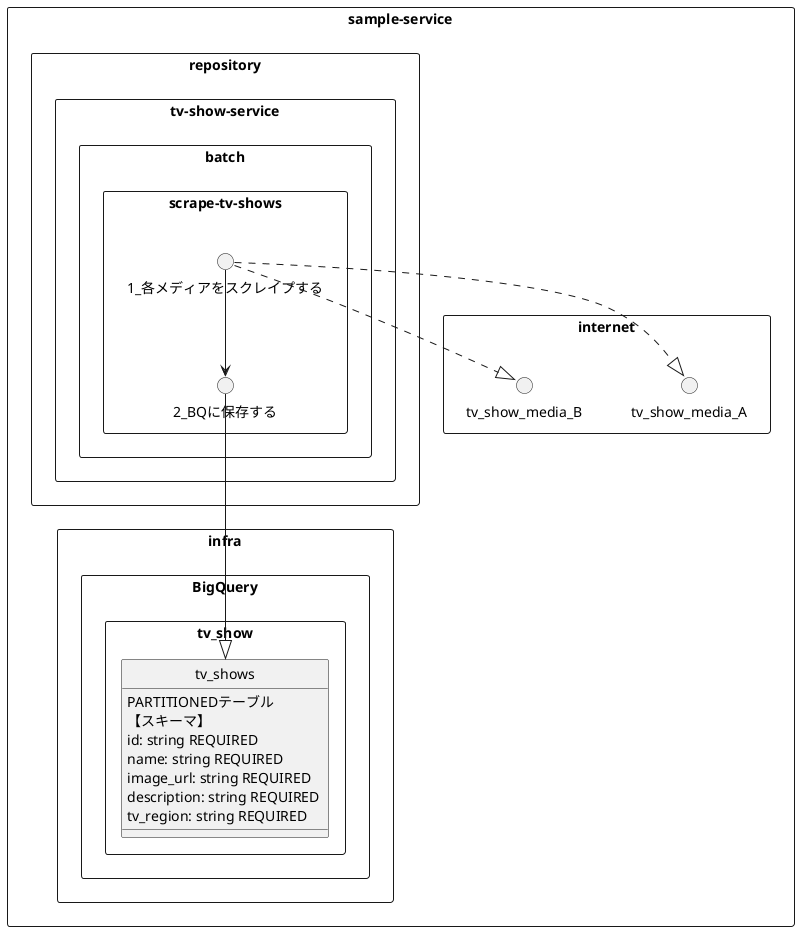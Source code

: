 @startuml
hide circle
rectangle "sample-service" as sample-service {
    rectangle "infra" as sample-service/infra {
        rectangle "BigQuery" as sample-service/infra/BigQuery {
            rectangle "tv_show" as sample-service/infra/BigQuery/tv_show {
                class "tv_shows" as sample-service/infra/BigQuery/tv_show/tv_shows {
                    PARTITIONEDテーブル\n【スキーマ】\nid: string REQUIRED\nname: string REQUIRED\nimage_url: string REQUIRED\ndescription: string REQUIRED \ntv_region: string REQUIRED
                }
            }
        }
    }
    rectangle "internet" as sample-service/internet {
        circle "tv_show_media_A" as sample-service/internet/tv_show_media_A
        circle "tv_show_media_B" as sample-service/internet/tv_show_media_B
    }
    rectangle "repository" as sample-service/repository {
        rectangle "tv-show-service" as sample-service/repository/tv-show-service {
            rectangle "batch" as sample-service/repository/tv-show-service/batch {
                rectangle "scrape-tv-shows" as sample-service/repository/tv-show-service/batch/scrape-tv-shows {
                    circle "1_各メディアをスクレイプする" as sample-service/repository/tv-show-service/batch/scrape-tv-shows/1_各メディアをスクレイプする
                    circle "2_BQに保存する" as sample-service/repository/tv-show-service/batch/scrape-tv-shows/2_BQに保存する
                }
            }
        }
    }
}
"sample-service/repository/tv-show-service/batch/scrape-tv-shows/1_各メディアをスクレイプする" --> "sample-service/repository/tv-show-service/batch/scrape-tv-shows/2_BQに保存する"
"sample-service/repository/tv-show-service/batch/scrape-tv-shows/1_各メディアをスクレイプする" ..|> "sample-service/internet/tv_show_media_A"
"sample-service/repository/tv-show-service/batch/scrape-tv-shows/1_各メディアをスクレイプする" ..|> "sample-service/internet/tv_show_media_B"
"sample-service/repository/tv-show-service/batch/scrape-tv-shows/2_BQに保存する" --|> "sample-service/infra/BigQuery/tv_show/tv_shows"
@enduml
